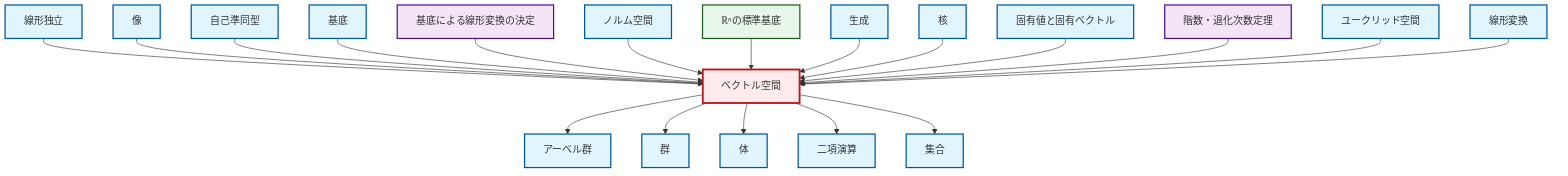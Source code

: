 graph TD
    classDef definition fill:#e1f5fe,stroke:#01579b,stroke-width:2px
    classDef theorem fill:#f3e5f5,stroke:#4a148c,stroke-width:2px
    classDef axiom fill:#fff3e0,stroke:#e65100,stroke-width:2px
    classDef example fill:#e8f5e9,stroke:#1b5e20,stroke-width:2px
    classDef current fill:#ffebee,stroke:#b71c1c,stroke-width:3px
    def-euclidean-space["ユークリッド空間"]:::definition
    def-eigenvalue-eigenvector["固有値と固有ベクトル"]:::definition
    thm-rank-nullity["階数・退化次数定理"]:::theorem
    def-basis["基底"]:::definition
    def-group["群"]:::definition
    def-abelian-group["アーベル群"]:::definition
    ex-standard-basis-rn["ℝⁿの標準基底"]:::example
    def-field["体"]:::definition
    def-linear-independence["線形独立"]:::definition
    thm-linear-transformation-basis["基底による線形変換の決定"]:::theorem
    def-vector-space["ベクトル空間"]:::definition
    def-span["生成"]:::definition
    def-kernel["核"]:::definition
    def-binary-operation["二項演算"]:::definition
    def-normed-vector-space["ノルム空間"]:::definition
    def-linear-transformation["線形変換"]:::definition
    def-image["像"]:::definition
    def-set["集合"]:::definition
    def-endomorphism["自己準同型"]:::definition
    def-linear-independence --> def-vector-space
    def-image --> def-vector-space
    def-vector-space --> def-abelian-group
    def-endomorphism --> def-vector-space
    def-basis --> def-vector-space
    thm-linear-transformation-basis --> def-vector-space
    def-normed-vector-space --> def-vector-space
    def-vector-space --> def-group
    ex-standard-basis-rn --> def-vector-space
    def-span --> def-vector-space
    def-kernel --> def-vector-space
    def-eigenvalue-eigenvector --> def-vector-space
    thm-rank-nullity --> def-vector-space
    def-vector-space --> def-field
    def-vector-space --> def-binary-operation
    def-euclidean-space --> def-vector-space
    def-linear-transformation --> def-vector-space
    def-vector-space --> def-set
    class def-vector-space current